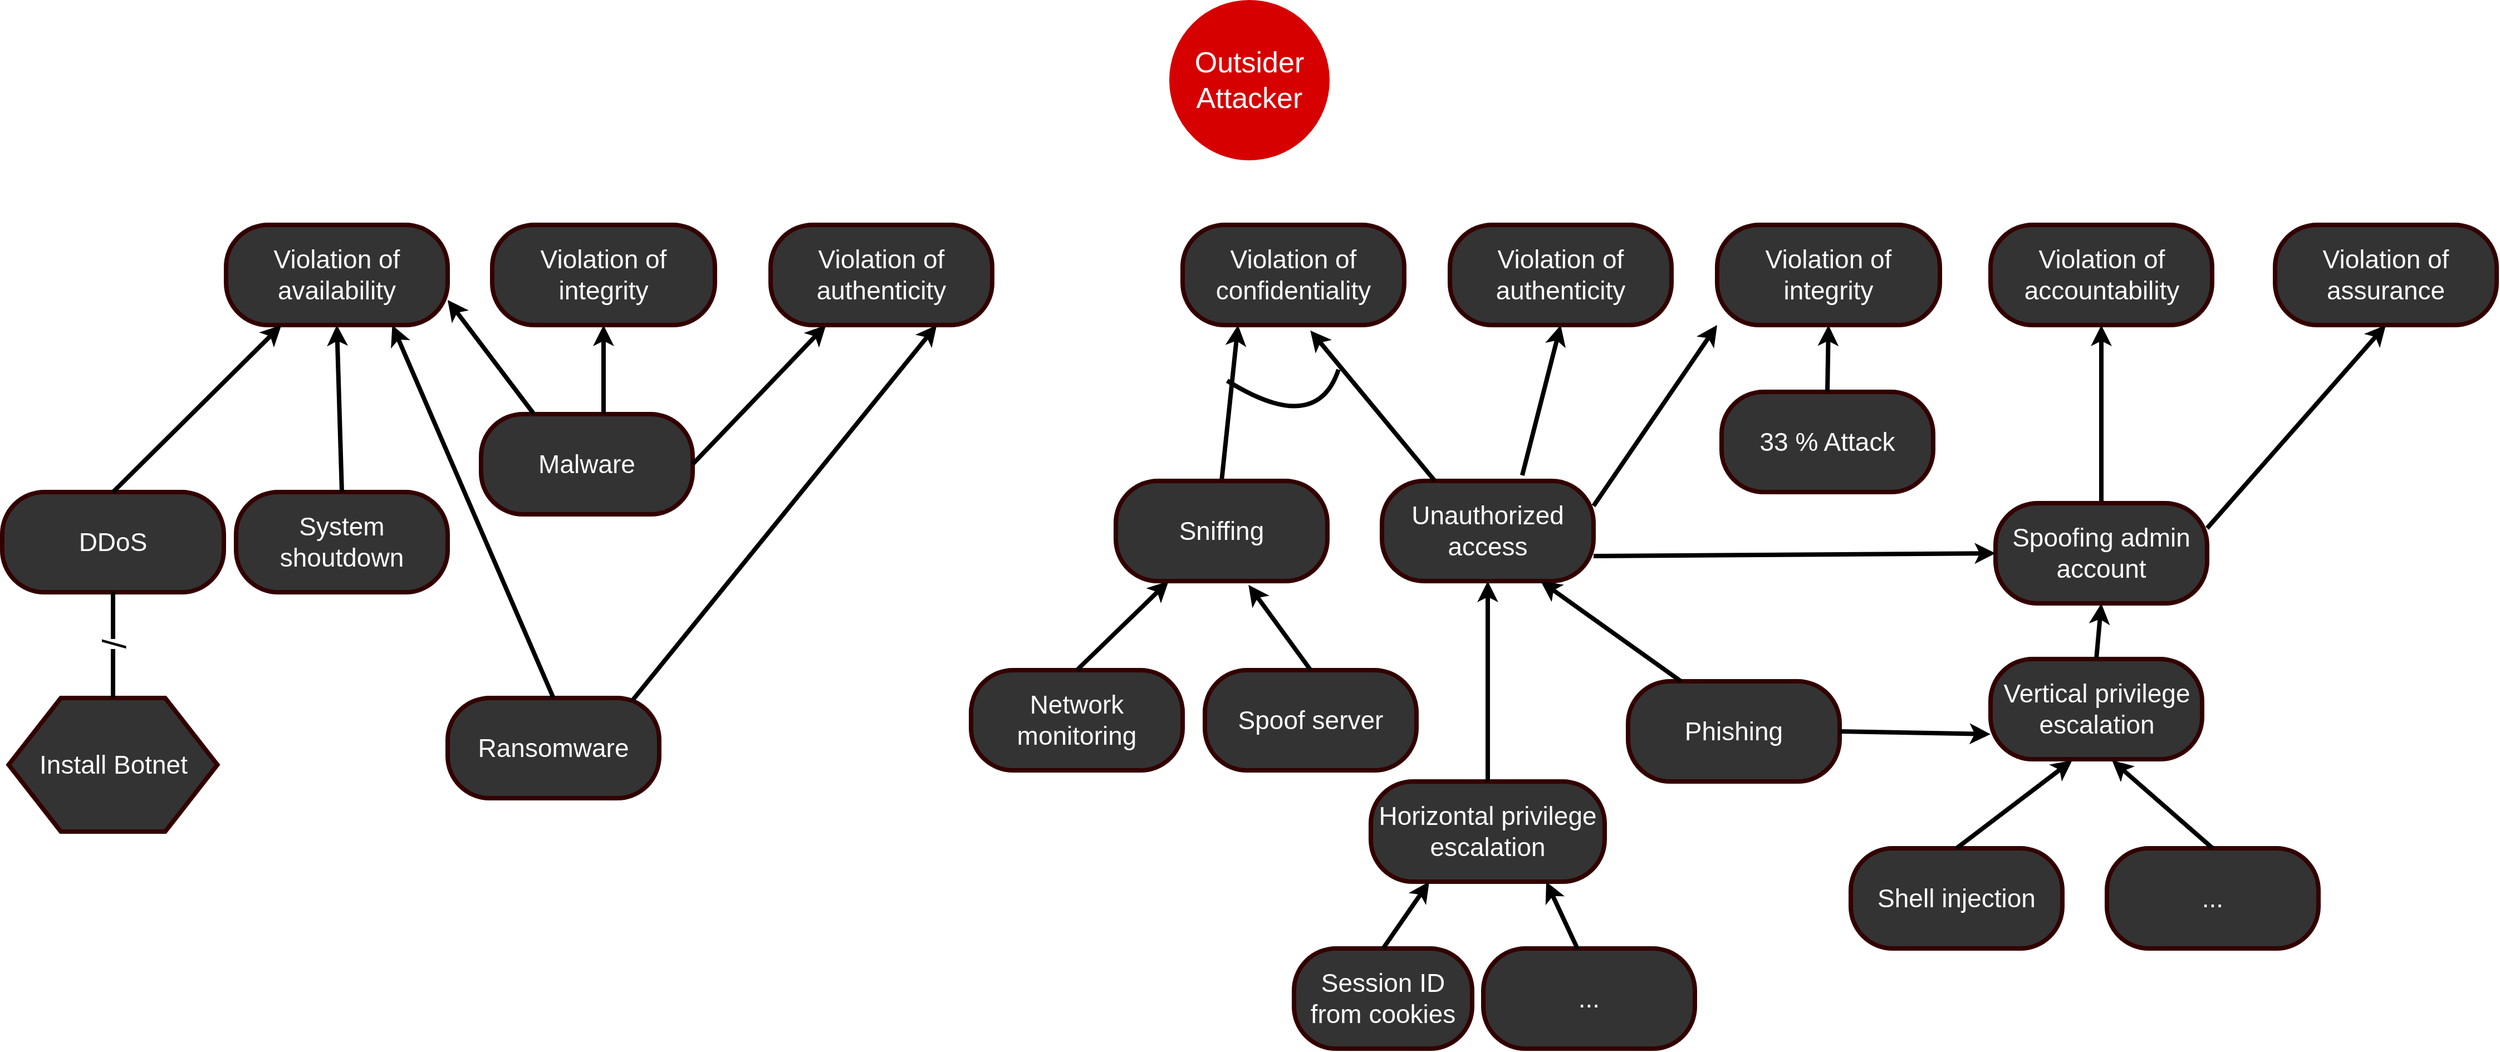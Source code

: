 <mxfile version="13.6.6" type="github">
  <diagram id="WXekA-x_xKKdpQk5buRY" name="Page-1">
    <mxGraphModel dx="3324" dy="1524" grid="1" gridSize="10" guides="1" tooltips="1" connect="1" arrows="1" fold="1" page="1" pageScale="1" pageWidth="827" pageHeight="1169" math="0" shadow="0">
      <root>
        <mxCell id="0" />
        <mxCell id="1" parent="0" />
        <mxCell id="DlGRc79BEeTdwHk6CGf6-8" value="&lt;font color=&quot;#ffffff&quot; style=&quot;font-size: 26px&quot;&gt;Outsider&lt;br&gt;Attacker&lt;br&gt;&lt;/font&gt;" style="ellipse;whiteSpace=wrap;html=1;aspect=fixed;strokeColor=#D70000;strokeWidth=4;fillColor=#D70000;gradientColor=none;" parent="1" vertex="1">
          <mxGeometry x="1180" y="240" width="140" height="140" as="geometry" />
        </mxCell>
        <mxCell id="DlGRc79BEeTdwHk6CGf6-10" value="&lt;font color=&quot;#ffffff&quot; style=&quot;font-size: 23px&quot;&gt;Violation of authenticity&lt;/font&gt;" style="rounded=1;whiteSpace=wrap;html=1;strokeColor=#330000;strokeWidth=4;fillColor=#333333;gradientColor=none;arcSize=42;" parent="1" vertex="1">
          <mxGeometry x="1430" y="440" width="199" height="90" as="geometry" />
        </mxCell>
        <mxCell id="IPLna0VPxRFClqa3Hea1-15" value="&lt;font color=&quot;#ffffff&quot; style=&quot;font-size: 23px&quot;&gt;Violation of accountability&lt;/font&gt;" style="rounded=1;whiteSpace=wrap;html=1;strokeColor=#330000;strokeWidth=4;fillColor=#333333;gradientColor=none;arcSize=42;" parent="1" vertex="1">
          <mxGeometry x="1915.5" y="440" width="199" height="90" as="geometry" />
        </mxCell>
        <mxCell id="sIusyyENx9pRCZR37-qB-7" style="edgeStyle=orthogonalEdgeStyle;jumpStyle=none;orthogonalLoop=1;jettySize=auto;html=1;entryX=0.5;entryY=1;entryDx=0;entryDy=0;endArrow=classicThin;endFill=0;strokeColor=none;strokeWidth=4;fontColor=#FFD966;curved=1;" parent="1" source="sIusyyENx9pRCZR37-qB-3" edge="1">
          <mxGeometry relative="1" as="geometry">
            <mxPoint x="499.5" y="540" as="targetPoint" />
          </mxGeometry>
        </mxCell>
        <mxCell id="sIusyyENx9pRCZR37-qB-3" value="&lt;font color=&quot;#ffffff&quot;&gt;&lt;span style=&quot;font-size: 23px&quot;&gt;System shoutdown&lt;/span&gt;&lt;/font&gt;" style="rounded=1;whiteSpace=wrap;html=1;strokeColor=#330000;strokeWidth=4;fillColor=#333333;gradientColor=none;arcSize=42;" parent="1" vertex="1">
          <mxGeometry x="340" y="680" width="190" height="90" as="geometry" />
        </mxCell>
        <mxCell id="sIusyyENx9pRCZR37-qB-11" value="" style="endArrow=classic;html=1;strokeColor=#000000;strokeWidth=4;fontColor=#FFD966;entryX=0.5;entryY=1;entryDx=0;entryDy=0;exitX=0.5;exitY=0;exitDx=0;exitDy=0;" parent="1" source="sIusyyENx9pRCZR37-qB-3" target="4Xz1LAIFI9X7awPdNAwh-1" edge="1">
          <mxGeometry width="50" height="50" relative="1" as="geometry">
            <mxPoint x="385" y="700" as="sourcePoint" />
            <mxPoint x="511.838" y="539.55" as="targetPoint" />
          </mxGeometry>
        </mxCell>
        <mxCell id="sIusyyENx9pRCZR37-qB-17" value="&lt;font color=&quot;#ffffff&quot;&gt;&lt;span style=&quot;font-size: 23px&quot;&gt;Unauthorized access&lt;/span&gt;&lt;/font&gt;" style="rounded=1;whiteSpace=wrap;html=1;strokeColor=#330000;strokeWidth=4;fillColor=#333333;gradientColor=none;arcSize=42;" parent="1" vertex="1">
          <mxGeometry x="1369" y="670" width="190" height="90" as="geometry" />
        </mxCell>
        <mxCell id="sIusyyENx9pRCZR37-qB-18" value="&lt;font color=&quot;#ffffff&quot;&gt;&lt;span style=&quot;font-size: 23px&quot;&gt;Network monitoring&lt;/span&gt;&lt;/font&gt;" style="rounded=1;whiteSpace=wrap;html=1;strokeColor=#330000;strokeWidth=4;fillColor=#333333;gradientColor=none;arcSize=42;" parent="1" vertex="1">
          <mxGeometry x="1000" y="840" width="190" height="90" as="geometry" />
        </mxCell>
        <mxCell id="sIusyyENx9pRCZR37-qB-19" value="&lt;font color=&quot;#ffffff&quot;&gt;&lt;span style=&quot;font-size: 23px&quot;&gt;Spoof server&lt;/span&gt;&lt;/font&gt;" style="rounded=1;whiteSpace=wrap;html=1;strokeColor=#330000;strokeWidth=4;fillColor=#333333;gradientColor=none;arcSize=42;" parent="1" vertex="1">
          <mxGeometry x="1210" y="840" width="190" height="90" as="geometry" />
        </mxCell>
        <mxCell id="sIusyyENx9pRCZR37-qB-20" value="" style="endArrow=classic;html=1;strokeColor=#000000;strokeWidth=4;fontColor=#FFD966;entryX=0.25;entryY=1;entryDx=0;entryDy=0;exitX=0.5;exitY=0;exitDx=0;exitDy=0;" parent="1" source="sIusyyENx9pRCZR37-qB-16" target="DlGRc79BEeTdwHk6CGf6-33" edge="1">
          <mxGeometry width="50" height="50" relative="1" as="geometry">
            <mxPoint x="929.5" y="569" as="sourcePoint" />
            <mxPoint x="819.06" y="480.99" as="targetPoint" />
          </mxGeometry>
        </mxCell>
        <mxCell id="sIusyyENx9pRCZR37-qB-21" value="" style="endArrow=classic;html=1;strokeColor=#000000;strokeWidth=4;fontColor=#FFD966;entryX=0;entryY=1;entryDx=0;entryDy=0;exitX=1;exitY=0.25;exitDx=0;exitDy=0;" parent="1" source="sIusyyENx9pRCZR37-qB-17" target="DlGRc79BEeTdwHk6CGf6-53" edge="1">
          <mxGeometry width="50" height="50" relative="1" as="geometry">
            <mxPoint x="1305" y="670" as="sourcePoint" />
            <mxPoint x="1369.75" y="560" as="targetPoint" />
          </mxGeometry>
        </mxCell>
        <mxCell id="sIusyyENx9pRCZR37-qB-23" value="" style="endArrow=none;html=1;strokeColor=#000000;strokeWidth=4;fontColor=#FFD966;curved=1;" parent="1" edge="1">
          <mxGeometry width="50" height="50" relative="1" as="geometry">
            <mxPoint x="1230" y="580" as="sourcePoint" />
            <mxPoint x="1330" y="570" as="targetPoint" />
            <Array as="points">
              <mxPoint x="1310" y="630" />
            </Array>
          </mxGeometry>
        </mxCell>
        <mxCell id="sIusyyENx9pRCZR37-qB-24" value="" style="endArrow=classic;html=1;strokeColor=#000000;strokeWidth=4;fontColor=#FFD966;exitX=0.5;exitY=0;exitDx=0;exitDy=0;entryX=0.25;entryY=1;entryDx=0;entryDy=0;" parent="1" source="sIusyyENx9pRCZR37-qB-18" target="sIusyyENx9pRCZR37-qB-16" edge="1">
          <mxGeometry width="50" height="50" relative="1" as="geometry">
            <mxPoint x="1262.5" y="890" as="sourcePoint" />
            <mxPoint x="1381" y="800" as="targetPoint" />
          </mxGeometry>
        </mxCell>
        <mxCell id="sIusyyENx9pRCZR37-qB-25" value="" style="endArrow=classic;html=1;strokeColor=#000000;strokeWidth=4;fontColor=#FFD966;entryX=0.627;entryY=1.038;entryDx=0;entryDy=0;entryPerimeter=0;exitX=0.5;exitY=0;exitDx=0;exitDy=0;" parent="1" source="sIusyyENx9pRCZR37-qB-19" target="sIusyyENx9pRCZR37-qB-16" edge="1">
          <mxGeometry width="50" height="50" relative="1" as="geometry">
            <mxPoint x="1436" y="900" as="sourcePoint" />
            <mxPoint x="1380.01" y="814.86" as="targetPoint" />
          </mxGeometry>
        </mxCell>
        <mxCell id="sIusyyENx9pRCZR37-qB-28" value="&lt;font color=&quot;#ffffff&quot;&gt;&lt;span style=&quot;font-size: 23px&quot;&gt;Horizontal privilege escalation&lt;/span&gt;&lt;/font&gt;" style="rounded=1;whiteSpace=wrap;html=1;strokeColor=#330000;strokeWidth=4;fillColor=#333333;gradientColor=none;arcSize=42;" parent="1" vertex="1">
          <mxGeometry x="1359" y="940" width="210" height="90" as="geometry" />
        </mxCell>
        <mxCell id="sIusyyENx9pRCZR37-qB-29" value="" style="endArrow=classic;html=1;strokeColor=#000000;strokeWidth=4;fontColor=#FFD966;entryX=0.5;entryY=1;entryDx=0;entryDy=0;exitX=0.5;exitY=0;exitDx=0;exitDy=0;" parent="1" source="sIusyyENx9pRCZR37-qB-28" target="sIusyyENx9pRCZR37-qB-17" edge="1">
          <mxGeometry width="50" height="50" relative="1" as="geometry">
            <mxPoint x="1336" y="960" as="sourcePoint" />
            <mxPoint x="1260.13" y="863.42" as="targetPoint" />
          </mxGeometry>
        </mxCell>
        <mxCell id="sIusyyENx9pRCZR37-qB-30" value="&lt;font color=&quot;#ffffff&quot;&gt;&lt;span style=&quot;font-size: 23px&quot;&gt;Session ID from cookies&lt;/span&gt;&lt;/font&gt;" style="rounded=1;whiteSpace=wrap;html=1;strokeColor=#330000;strokeWidth=4;fillColor=#333333;gradientColor=none;arcSize=42;" parent="1" vertex="1">
          <mxGeometry x="1290" y="1090" width="160" height="90" as="geometry" />
        </mxCell>
        <mxCell id="sIusyyENx9pRCZR37-qB-32" value="" style="endArrow=classic;html=1;strokeColor=#000000;strokeWidth=4;fontColor=#FFD966;entryX=0.25;entryY=1;entryDx=0;entryDy=0;exitX=0.5;exitY=0;exitDx=0;exitDy=0;" parent="1" source="sIusyyENx9pRCZR37-qB-30" target="sIusyyENx9pRCZR37-qB-28" edge="1">
          <mxGeometry width="50" height="50" relative="1" as="geometry">
            <mxPoint x="1666" y="960" as="sourcePoint" />
            <mxPoint x="1576" y="870" as="targetPoint" />
          </mxGeometry>
        </mxCell>
        <mxCell id="sIusyyENx9pRCZR37-qB-33" value="&lt;font color=&quot;#ffffff&quot;&gt;&lt;span style=&quot;font-size: 23px&quot;&gt;...&lt;/span&gt;&lt;/font&gt;" style="rounded=1;whiteSpace=wrap;html=1;strokeColor=#330000;strokeWidth=4;fillColor=#333333;gradientColor=none;arcSize=42;" parent="1" vertex="1">
          <mxGeometry x="1460" y="1090" width="190" height="90" as="geometry" />
        </mxCell>
        <mxCell id="sIusyyENx9pRCZR37-qB-34" value="" style="endArrow=classic;html=1;strokeColor=#000000;strokeWidth=4;fontColor=#FFD966;entryX=0.75;entryY=1;entryDx=0;entryDy=0;exitX=0.446;exitY=0.006;exitDx=0;exitDy=0;exitPerimeter=0;" parent="1" source="sIusyyENx9pRCZR37-qB-33" target="sIusyyENx9pRCZR37-qB-28" edge="1">
          <mxGeometry width="50" height="50" relative="1" as="geometry">
            <mxPoint x="1570" y="1150" as="sourcePoint" />
            <mxPoint x="1666" y="1050" as="targetPoint" />
          </mxGeometry>
        </mxCell>
        <mxCell id="aXA-L5Cqe3Xg6ogkvFO5-1" value="&lt;font color=&quot;#ffffff&quot; style=&quot;font-size: 23px&quot;&gt;Violation of assurance&lt;/font&gt;" style="rounded=1;whiteSpace=wrap;html=1;strokeColor=#330000;strokeWidth=4;fillColor=#333333;gradientColor=none;arcSize=42;" parent="1" vertex="1">
          <mxGeometry x="2171" y="440" width="199" height="90" as="geometry" />
        </mxCell>
        <mxCell id="aXA-L5Cqe3Xg6ogkvFO5-3" value="" style="endArrow=classic;html=1;strokeColor=#000000;strokeWidth=4;fontColor=#FFD966;entryX=0.5;entryY=1;entryDx=0;entryDy=0;exitX=0.663;exitY=-0.056;exitDx=0;exitDy=0;exitPerimeter=0;" parent="1" source="sIusyyENx9pRCZR37-qB-17" target="DlGRc79BEeTdwHk6CGf6-10" edge="1">
          <mxGeometry width="50" height="50" relative="1" as="geometry">
            <mxPoint x="1727.5" y="660" as="sourcePoint" />
            <mxPoint x="1434.624" y="564.86" as="targetPoint" />
          </mxGeometry>
        </mxCell>
        <mxCell id="aXA-L5Cqe3Xg6ogkvFO5-4" value="" style="endArrow=classic;html=1;strokeColor=#000000;strokeWidth=4;fontColor=#FFD966;entryX=0.5;entryY=1;entryDx=0;entryDy=0;exitX=0.5;exitY=0;exitDx=0;exitDy=0;" parent="1" source="aXA-L5Cqe3Xg6ogkvFO5-6" target="IPLna0VPxRFClqa3Hea1-15" edge="1">
          <mxGeometry width="50" height="50" relative="1" as="geometry">
            <mxPoint x="1870" y="660" as="sourcePoint" />
            <mxPoint x="1979.5" y="580" as="targetPoint" />
          </mxGeometry>
        </mxCell>
        <mxCell id="aXA-L5Cqe3Xg6ogkvFO5-5" value="" style="endArrow=classic;html=1;strokeColor=#000000;strokeWidth=4;fontColor=#FFD966;entryX=0.5;entryY=1;entryDx=0;entryDy=0;exitX=1;exitY=0.25;exitDx=0;exitDy=0;" parent="1" source="aXA-L5Cqe3Xg6ogkvFO5-6" target="aXA-L5Cqe3Xg6ogkvFO5-1" edge="1">
          <mxGeometry width="50" height="50" relative="1" as="geometry">
            <mxPoint x="2320" y="740" as="sourcePoint" />
            <mxPoint x="2386" y="700" as="targetPoint" />
          </mxGeometry>
        </mxCell>
        <mxCell id="aXA-L5Cqe3Xg6ogkvFO5-6" value="&lt;font color=&quot;#ffffff&quot;&gt;&lt;span style=&quot;font-size: 23px&quot;&gt;Spoofing admin account&lt;br&gt;&lt;/span&gt;&lt;/font&gt;" style="rounded=1;whiteSpace=wrap;html=1;strokeColor=#330000;strokeWidth=4;fillColor=#333333;gradientColor=none;arcSize=42;" parent="1" vertex="1">
          <mxGeometry x="1920" y="690" width="190" height="90" as="geometry" />
        </mxCell>
        <mxCell id="aXA-L5Cqe3Xg6ogkvFO5-7" value="" style="endArrow=classic;html=1;strokeColor=#000000;strokeWidth=4;fontColor=#FFD966;exitX=1;exitY=0.75;exitDx=0;exitDy=0;entryX=0;entryY=0.5;entryDx=0;entryDy=0;" parent="1" source="sIusyyENx9pRCZR37-qB-17" target="aXA-L5Cqe3Xg6ogkvFO5-6" edge="1">
          <mxGeometry width="50" height="50" relative="1" as="geometry">
            <mxPoint x="1940" y="780" as="sourcePoint" />
            <mxPoint x="2240" y="880" as="targetPoint" />
          </mxGeometry>
        </mxCell>
        <mxCell id="4Xz1LAIFI9X7awPdNAwh-1" value="&lt;font color=&quot;#ffffff&quot; style=&quot;font-size: 23px&quot;&gt;Violation of availability&lt;/font&gt;" style="rounded=1;whiteSpace=wrap;html=1;strokeColor=#330000;strokeWidth=4;fillColor=#333333;gradientColor=none;arcSize=42;" parent="1" vertex="1">
          <mxGeometry x="331" y="440" width="199" height="90" as="geometry" />
        </mxCell>
        <mxCell id="4Xz1LAIFI9X7awPdNAwh-2" value="&lt;font color=&quot;#ffffff&quot; style=&quot;font-size: 23px&quot;&gt;DDoS&lt;/font&gt;" style="rounded=1;whiteSpace=wrap;html=1;strokeColor=#330000;strokeWidth=4;fillColor=#333333;gradientColor=none;arcSize=42;" parent="1" vertex="1">
          <mxGeometry x="130" y="680" width="199" height="90" as="geometry" />
        </mxCell>
        <mxCell id="4Xz1LAIFI9X7awPdNAwh-3" value="" style="endArrow=classic;html=1;strokeColor=#000000;strokeWidth=4;fontColor=#FFD966;exitX=0.5;exitY=0;exitDx=0;exitDy=0;entryX=0.25;entryY=1;entryDx=0;entryDy=0;" parent="1" source="4Xz1LAIFI9X7awPdNAwh-2" target="4Xz1LAIFI9X7awPdNAwh-1" edge="1">
          <mxGeometry width="50" height="50" relative="1" as="geometry">
            <mxPoint x="-260" y="710" as="sourcePoint" />
            <mxPoint x="70" y="550" as="targetPoint" />
          </mxGeometry>
        </mxCell>
        <mxCell id="4Xz1LAIFI9X7awPdNAwh-4" value="&lt;font style=&quot;font-size: 23px&quot;&gt;Install Botnet&lt;/font&gt;" style="shape=hexagon;perimeter=hexagonPerimeter2;whiteSpace=wrap;html=1;fillColor=#333333;fontColor=#FFFFFF;rounded=0;strokeWidth=4;strokeColor=#330000;" parent="1" vertex="1">
          <mxGeometry x="135.75" y="865" width="187.5" height="120" as="geometry" />
        </mxCell>
        <mxCell id="4Xz1LAIFI9X7awPdNAwh-5" value="/" style="endArrow=none;html=1;fontColor=#000000;exitX=0.5;exitY=0;exitDx=0;exitDy=0;entryX=0.5;entryY=1;entryDx=0;entryDy=0;strokeWidth=4;horizontal=0;fontSize=30;" parent="1" source="4Xz1LAIFI9X7awPdNAwh-4" target="4Xz1LAIFI9X7awPdNAwh-2" edge="1">
          <mxGeometry width="50" height="50" relative="1" as="geometry">
            <mxPoint x="70" y="810" as="sourcePoint" />
            <mxPoint x="71.25" y="700" as="targetPoint" />
          </mxGeometry>
        </mxCell>
        <mxCell id="6WW5-cnt6JC9gOtjfUYh-1" value="&lt;font color=&quot;#ffffff&quot;&gt;&lt;span style=&quot;font-size: 23px&quot;&gt;33 % Attack&lt;/span&gt;&lt;/font&gt;" style="rounded=1;whiteSpace=wrap;html=1;strokeColor=#330000;strokeWidth=4;fillColor=#333333;gradientColor=none;arcSize=42;" parent="1" vertex="1">
          <mxGeometry x="1674" y="590" width="190" height="90" as="geometry" />
        </mxCell>
        <mxCell id="6WW5-cnt6JC9gOtjfUYh-2" value="" style="endArrow=classic;html=1;strokeColor=#000000;strokeWidth=4;fontColor=#FFD966;entryX=0.5;entryY=1;entryDx=0;entryDy=0;exitX=0.5;exitY=0;exitDx=0;exitDy=0;" parent="1" source="6WW5-cnt6JC9gOtjfUYh-1" target="DlGRc79BEeTdwHk6CGf6-53" edge="1">
          <mxGeometry width="50" height="50" relative="1" as="geometry">
            <mxPoint x="1666" y="770" as="sourcePoint" />
            <mxPoint x="1670" y="560" as="targetPoint" />
          </mxGeometry>
        </mxCell>
        <mxCell id="6WW5-cnt6JC9gOtjfUYh-4" value="&lt;font color=&quot;#ffffff&quot;&gt;&lt;span style=&quot;font-size: 23px&quot;&gt;Vertical privilege escalation&lt;/span&gt;&lt;/font&gt;" style="rounded=1;whiteSpace=wrap;html=1;strokeColor=#330000;strokeWidth=4;fillColor=#333333;gradientColor=none;arcSize=42;" parent="1" vertex="1">
          <mxGeometry x="1915.5" y="830" width="190" height="90" as="geometry" />
        </mxCell>
        <mxCell id="6WW5-cnt6JC9gOtjfUYh-5" value="&lt;font color=&quot;#ffffff&quot;&gt;&lt;span style=&quot;font-size: 23px&quot;&gt;Shell injection&lt;/span&gt;&lt;/font&gt;" style="rounded=1;whiteSpace=wrap;html=1;strokeColor=#330000;strokeWidth=4;fillColor=#333333;gradientColor=none;arcSize=42;" parent="1" vertex="1">
          <mxGeometry x="1790" y="1000" width="190" height="90" as="geometry" />
        </mxCell>
        <mxCell id="6WW5-cnt6JC9gOtjfUYh-6" value="" style="endArrow=classic;html=1;strokeColor=#000000;strokeWidth=4;fontColor=#FFD966;exitX=0.5;exitY=0;exitDx=0;exitDy=0;entryX=0.5;entryY=1;entryDx=0;entryDy=0;" parent="1" source="6WW5-cnt6JC9gOtjfUYh-4" target="aXA-L5Cqe3Xg6ogkvFO5-6" edge="1">
          <mxGeometry width="50" height="50" relative="1" as="geometry">
            <mxPoint x="2500" y="1089.19" as="sourcePoint" />
            <mxPoint x="2265" y="740" as="targetPoint" />
          </mxGeometry>
        </mxCell>
        <mxCell id="6WW5-cnt6JC9gOtjfUYh-7" value="" style="endArrow=classic;html=1;strokeColor=#000000;strokeWidth=4;fontColor=#FFD966;entryX=0.386;entryY=1.011;entryDx=0;entryDy=0;exitX=0.5;exitY=0;exitDx=0;exitDy=0;entryPerimeter=0;" parent="1" source="6WW5-cnt6JC9gOtjfUYh-5" target="6WW5-cnt6JC9gOtjfUYh-4" edge="1">
          <mxGeometry width="50" height="50" relative="1" as="geometry">
            <mxPoint x="2245" y="879.19" as="sourcePoint" />
            <mxPoint x="2353.381" y="730.18" as="targetPoint" />
          </mxGeometry>
        </mxCell>
        <mxCell id="6WW5-cnt6JC9gOtjfUYh-8" value="&lt;font color=&quot;#ffffff&quot;&gt;&lt;span style=&quot;font-size: 23px&quot;&gt;...&lt;/span&gt;&lt;/font&gt;" style="rounded=1;whiteSpace=wrap;html=1;strokeColor=#330000;strokeWidth=4;fillColor=#333333;gradientColor=none;arcSize=42;" parent="1" vertex="1">
          <mxGeometry x="2020" y="1000" width="190" height="90" as="geometry" />
        </mxCell>
        <mxCell id="6WW5-cnt6JC9gOtjfUYh-9" value="" style="endArrow=classic;html=1;strokeColor=#000000;strokeWidth=4;fontColor=#FFD966;entryX=0.574;entryY=1.011;entryDx=0;entryDy=0;exitX=0.5;exitY=0;exitDx=0;exitDy=0;entryPerimeter=0;" parent="1" source="6WW5-cnt6JC9gOtjfUYh-8" target="6WW5-cnt6JC9gOtjfUYh-4" edge="1">
          <mxGeometry width="50" height="50" relative="1" as="geometry">
            <mxPoint x="2145" y="1058.19" as="sourcePoint" />
            <mxPoint x="2223.34" y="970.18" as="targetPoint" />
          </mxGeometry>
        </mxCell>
        <mxCell id="bCTjrBqidBZlabB520P9-1" value="&lt;font color=&quot;#ffffff&quot;&gt;&lt;span style=&quot;font-size: 23px&quot;&gt;Malware&lt;/span&gt;&lt;/font&gt;" style="rounded=1;whiteSpace=wrap;html=1;strokeColor=#330000;strokeWidth=4;fillColor=#333333;gradientColor=none;arcSize=42;" parent="1" vertex="1">
          <mxGeometry x="560" y="610" width="190" height="90" as="geometry" />
        </mxCell>
        <mxCell id="bCTjrBqidBZlabB520P9-2" value="&lt;font color=&quot;#ffffff&quot;&gt;&lt;span style=&quot;font-size: 23px&quot;&gt;Ransomware&lt;/span&gt;&lt;/font&gt;" style="rounded=1;whiteSpace=wrap;html=1;strokeColor=#330000;strokeWidth=4;fillColor=#333333;gradientColor=none;arcSize=42;" parent="1" vertex="1">
          <mxGeometry x="530" y="865" width="190" height="90" as="geometry" />
        </mxCell>
        <mxCell id="bCTjrBqidBZlabB520P9-3" value="" style="endArrow=classic;html=1;strokeColor=#000000;strokeWidth=4;fontColor=#FFD966;entryX=0.5;entryY=1;entryDx=0;entryDy=0;" parent="1" target="Y9jGu7FUKvUj33mYjAPk-2" edge="1">
          <mxGeometry width="50" height="50" relative="1" as="geometry">
            <mxPoint x="670" y="610" as="sourcePoint" />
            <mxPoint x="787" y="540" as="targetPoint" />
          </mxGeometry>
        </mxCell>
        <mxCell id="bCTjrBqidBZlabB520P9-4" value="" style="endArrow=classic;html=1;strokeColor=#000000;strokeWidth=4;fontColor=#FFD966;exitX=0.25;exitY=0;exitDx=0;exitDy=0;entryX=1;entryY=0.75;entryDx=0;entryDy=0;" parent="1" source="bCTjrBqidBZlabB520P9-1" target="4Xz1LAIFI9X7awPdNAwh-1" edge="1">
          <mxGeometry width="50" height="50" relative="1" as="geometry">
            <mxPoint x="270" y="1132.5" as="sourcePoint" />
            <mxPoint x="521" y="920" as="targetPoint" />
          </mxGeometry>
        </mxCell>
        <mxCell id="bCTjrBqidBZlabB520P9-6" value="" style="endArrow=classic;html=1;strokeColor=#000000;strokeWidth=4;fontColor=#FFD966;exitX=1;exitY=0.5;exitDx=0;exitDy=0;entryX=0.25;entryY=1;entryDx=0;entryDy=0;" parent="1" source="bCTjrBqidBZlabB520P9-1" target="Y9jGu7FUKvUj33mYjAPk-3" edge="1">
          <mxGeometry width="50" height="50" relative="1" as="geometry">
            <mxPoint x="1210" y="1111.5" as="sourcePoint" />
            <mxPoint x="1600" y="500" as="targetPoint" />
          </mxGeometry>
        </mxCell>
        <mxCell id="sIusyyENx9pRCZR37-qB-22" value="" style="endArrow=classic;html=1;strokeColor=#000000;strokeWidth=4;fontColor=#FFD966;entryX=0.576;entryY=1.054;entryDx=0;entryDy=0;exitX=0.25;exitY=0;exitDx=0;exitDy=0;entryPerimeter=0;" parent="1" source="sIusyyENx9pRCZR37-qB-17" target="DlGRc79BEeTdwHk6CGf6-33" edge="1">
          <mxGeometry width="50" height="50" relative="1" as="geometry">
            <mxPoint x="1602.5" y="670" as="sourcePoint" />
            <mxPoint x="1670" y="560" as="targetPoint" />
          </mxGeometry>
        </mxCell>
        <mxCell id="bCTjrBqidBZlabB520P9-7" value="" style="endArrow=classic;html=1;strokeColor=#000000;strokeWidth=4;fontColor=#FFD966;exitX=0.5;exitY=0;exitDx=0;exitDy=0;entryX=0.75;entryY=1;entryDx=0;entryDy=0;" parent="1" source="bCTjrBqidBZlabB520P9-2" target="4Xz1LAIFI9X7awPdNAwh-1" edge="1">
          <mxGeometry width="50" height="50" relative="1" as="geometry">
            <mxPoint x="802.5" y="890" as="sourcePoint" />
            <mxPoint x="875.67" y="794.86" as="targetPoint" />
          </mxGeometry>
        </mxCell>
        <mxCell id="bCTjrBqidBZlabB520P9-8" value="" style="endArrow=classic;html=1;strokeColor=#000000;strokeWidth=4;fontColor=#FFD966;exitX=0.874;exitY=0.022;exitDx=0;exitDy=0;entryX=0.75;entryY=1;entryDx=0;entryDy=0;exitPerimeter=0;" parent="1" source="bCTjrBqidBZlabB520P9-2" target="Y9jGu7FUKvUj33mYjAPk-3" edge="1">
          <mxGeometry width="50" height="50" relative="1" as="geometry">
            <mxPoint x="875" y="760" as="sourcePoint" />
            <mxPoint x="734.75" y="540" as="targetPoint" />
          </mxGeometry>
        </mxCell>
        <mxCell id="bCTjrBqidBZlabB520P9-9" value="&lt;font color=&quot;#ffffff&quot;&gt;&lt;span style=&quot;font-size: 23px&quot;&gt;Phishing&lt;br&gt;&lt;/span&gt;&lt;/font&gt;" style="rounded=1;whiteSpace=wrap;html=1;strokeColor=#330000;strokeWidth=4;fillColor=#333333;gradientColor=none;arcSize=42;" parent="1" vertex="1">
          <mxGeometry x="1590" y="850" width="190" height="90" as="geometry" />
        </mxCell>
        <mxCell id="bCTjrBqidBZlabB520P9-10" value="" style="endArrow=classic;html=1;strokeColor=#000000;strokeWidth=4;fontColor=#FFD966;entryX=0;entryY=0.75;entryDx=0;entryDy=0;exitX=1;exitY=0.5;exitDx=0;exitDy=0;" parent="1" source="bCTjrBqidBZlabB520P9-9" target="6WW5-cnt6JC9gOtjfUYh-4" edge="1">
          <mxGeometry width="50" height="50" relative="1" as="geometry">
            <mxPoint x="2106.06" y="883.96" as="sourcePoint" />
            <mxPoint x="2649.06" y="950.99" as="targetPoint" />
          </mxGeometry>
        </mxCell>
        <mxCell id="bCTjrBqidBZlabB520P9-11" value="" style="endArrow=classic;html=1;strokeColor=#000000;strokeWidth=4;fontColor=#FFD966;entryX=0.75;entryY=1;entryDx=0;entryDy=0;exitX=0.25;exitY=0;exitDx=0;exitDy=0;" parent="1" source="bCTjrBqidBZlabB520P9-9" target="sIusyyENx9pRCZR37-qB-17" edge="1">
          <mxGeometry width="50" height="50" relative="1" as="geometry">
            <mxPoint x="1996.06" y="1003.96" as="sourcePoint" />
            <mxPoint x="2140" y="887.5" as="targetPoint" />
          </mxGeometry>
        </mxCell>
        <mxCell id="DlGRc79BEeTdwHk6CGf6-33" value="&lt;font color=&quot;#ffffff&quot; style=&quot;font-size: 23px&quot;&gt;Violation of confidentiality&lt;/font&gt;&lt;span style=&quot;font-family: monospace ; font-size: 0px&quot;&gt;3CmxGraphModel%3E%3Croot%3E%3CmxCell%20id%3D%220%22%2F%3E%3CmxCell%20id%3D%221%22%20parent%3D%220%22%2F%3E%3CmxCell%20id%3D%222%22%20value%3D%22%26lt%3Bfont%20color%3D%26quot%3B%23ffffff%26quot%3B%20style%3D%26quot%3Bfont-size%3A%2023px%26quot%3B%26gt%3BViolation%20of%20availability%26lt%3B%2Ffont%26gt%3B%22%20style%3D%22rounded%3D1%3BwhiteSpace%3Dwrap%3Bhtml%3D1%3BstrokeColor%3D%23330000%3BstrokeWidth%3D4%3BfillColor%3D%23333333%3BgradientColor%3Dnone%3BarcSize%3D42%3B%22%20vertex%3D%221%22%20parent%3D%221%22%3E%3CmxGeometry%20x%3D%22530%22%20y%3D%22260%22%20width%3D%22199%22%20height%3D%2290%22%20as%3D%22geometry%22%2F%3E%3C%2FmxCell%3E%3C%2Froot%3E%3C%2FmxGraphModel%3E&lt;/span&gt;" style="rounded=1;whiteSpace=wrap;html=1;strokeColor=#330000;strokeWidth=4;fillColor=#333333;gradientColor=none;arcSize=42;" parent="1" vertex="1">
          <mxGeometry x="1190" y="440" width="199" height="90" as="geometry" />
        </mxCell>
        <mxCell id="DlGRc79BEeTdwHk6CGf6-53" value="&lt;font color=&quot;#ffffff&quot; style=&quot;font-size: 23px&quot;&gt;Violation of integrity&lt;/font&gt;&lt;span style=&quot;font-family: monospace ; font-size: 0px&quot;&gt;%3CmxGraphModel%3E%3Croot%3E%3CmxCell%20id%3D%220%22%2F%3E%3CmxCell%20id%3D%221%22%20parent%3D%220%22%2F%3E%3CmxCell%20id%3D%222%22%20value%3D%22%26lt%3Bfont%20color%3D%26quot%3B%23ffffff%26quot%3B%20style%3D%26quot%3Bfont-size%3A%2023px%26quot%3B%26gt%3BViolation%20of%20availability%26lt%3B%2Ffont%26gt%3B%22%20style%3D%22rounded%3D1%3BwhiteSpace%3Dwrap%3Bhtml%3D1%3BstrokeColor%3D%23330000%3BstrokeWidth%3D4%3BfillColor%3D%23333333%3BgradientColor%3Dnone%3BarcSize%3D42%3B%22%20vertex%3D%221%22%20parent%3D%221%22%3E%3CmxGeometry%20x%3D%22530%22%20y%3D%22260%22%20width%3D%22199%22%20height%3D%2290%22%20as%3D%22geometry%22%2F%3E%3C%2FmxCell%3E%3C%2Froot%3E%3C%2FmxGraphModel%3E&lt;/span&gt;" style="rounded=1;whiteSpace=wrap;html=1;strokeColor=#330000;strokeWidth=4;fillColor=#333333;gradientColor=none;arcSize=42;" parent="1" vertex="1">
          <mxGeometry x="1670" y="440" width="200" height="90" as="geometry" />
        </mxCell>
        <mxCell id="sIusyyENx9pRCZR37-qB-16" value="&lt;font color=&quot;#ffffff&quot;&gt;&lt;span style=&quot;font-size: 23px&quot;&gt;Sniffing&lt;/span&gt;&lt;/font&gt;" style="rounded=1;whiteSpace=wrap;html=1;strokeColor=#330000;strokeWidth=4;fillColor=#333333;gradientColor=none;arcSize=42;" parent="1" vertex="1">
          <mxGeometry x="1130" y="670" width="190" height="90" as="geometry" />
        </mxCell>
        <mxCell id="Y9jGu7FUKvUj33mYjAPk-2" value="&lt;font color=&quot;#ffffff&quot; style=&quot;font-size: 23px&quot;&gt;Violation of integrity&lt;/font&gt;&lt;span style=&quot;font-family: monospace ; font-size: 0px&quot;&gt;%3CmxGraphModel%3E%3Croot%3E%3CmxCell%20id%3D%220%22%2F%3E%3CmxCell%20id%3D%221%22%20parent%3D%220%22%2F%3E%3CmxCell%20id%3D%222%22%20value%3D%22%26lt%3Bfont%20color%3D%26quot%3B%23ffffff%26quot%3B%20style%3D%26quot%3Bfont-size%3A%2023px%26quot%3B%26gt%3BViolation%20of%20availability%26lt%3B%2Ffont%26gt%3B%22%20style%3D%22rounded%3D1%3BwhiteSpace%3Dwrap%3Bhtml%3D1%3BstrokeColor%3D%23330000%3BstrokeWidth%3D4%3BfillColor%3D%23333333%3BgradientColor%3Dnone%3BarcSize%3D42%3B%22%20vertex%3D%221%22%20parent%3D%221%22%3E%3CmxGeometry%20x%3D%22530%22%20y%3D%22260%22%20width%3D%22199%22%20height%3D%2290%22%20as%3D%22geometry%22%2F%3E%3C%2FmxCell%3E%3C%2Froot%3E%3C%2FmxGraphModel%3E&lt;/span&gt;" style="rounded=1;whiteSpace=wrap;html=1;strokeColor=#330000;strokeWidth=4;fillColor=#333333;gradientColor=none;arcSize=42;" vertex="1" parent="1">
          <mxGeometry x="570" y="440" width="200" height="90" as="geometry" />
        </mxCell>
        <mxCell id="Y9jGu7FUKvUj33mYjAPk-3" value="&lt;font color=&quot;#ffffff&quot; style=&quot;font-size: 23px&quot;&gt;Violation of authenticity&lt;/font&gt;" style="rounded=1;whiteSpace=wrap;html=1;strokeColor=#330000;strokeWidth=4;fillColor=#333333;gradientColor=none;arcSize=42;" vertex="1" parent="1">
          <mxGeometry x="820" y="440" width="199" height="90" as="geometry" />
        </mxCell>
      </root>
    </mxGraphModel>
  </diagram>
</mxfile>

